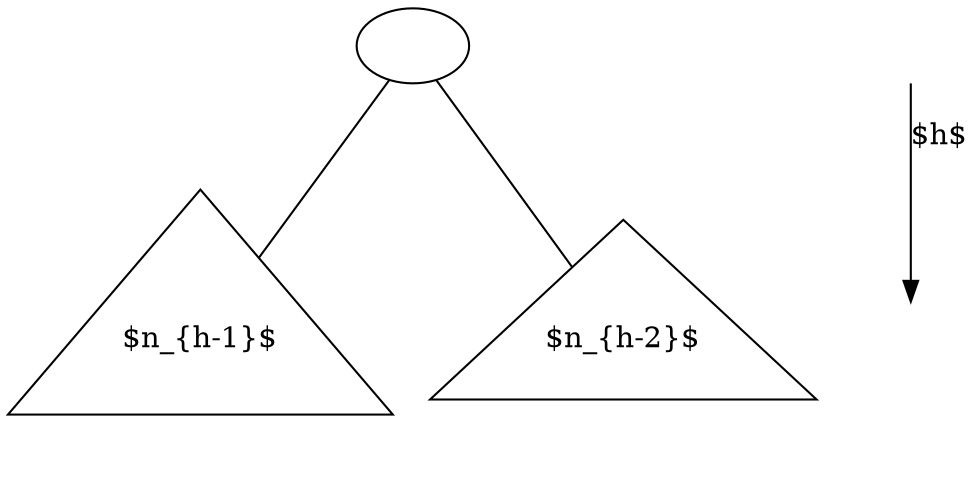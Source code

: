 digraph Vergleichsbaum1
	{
		rankdir = TB;
        {rank = same;
            J [label=""];
            K [shape=none, label=""];
        };
        L [shape=triangle, label="$n_{h-1}$", height=2];
        {rank=same;
            M [shape=triangle, label="$n_{h-2}$", height=1.6];
            N [shape=none, label=""];
        };
		
        J -> L [arrowhead=none, arrowtail=none];
        J -> M [arrowhead=none, arrowtail=none];
        K -> N [arrowhead=normal, arrowtail=normal, label="$h$"];
	}
